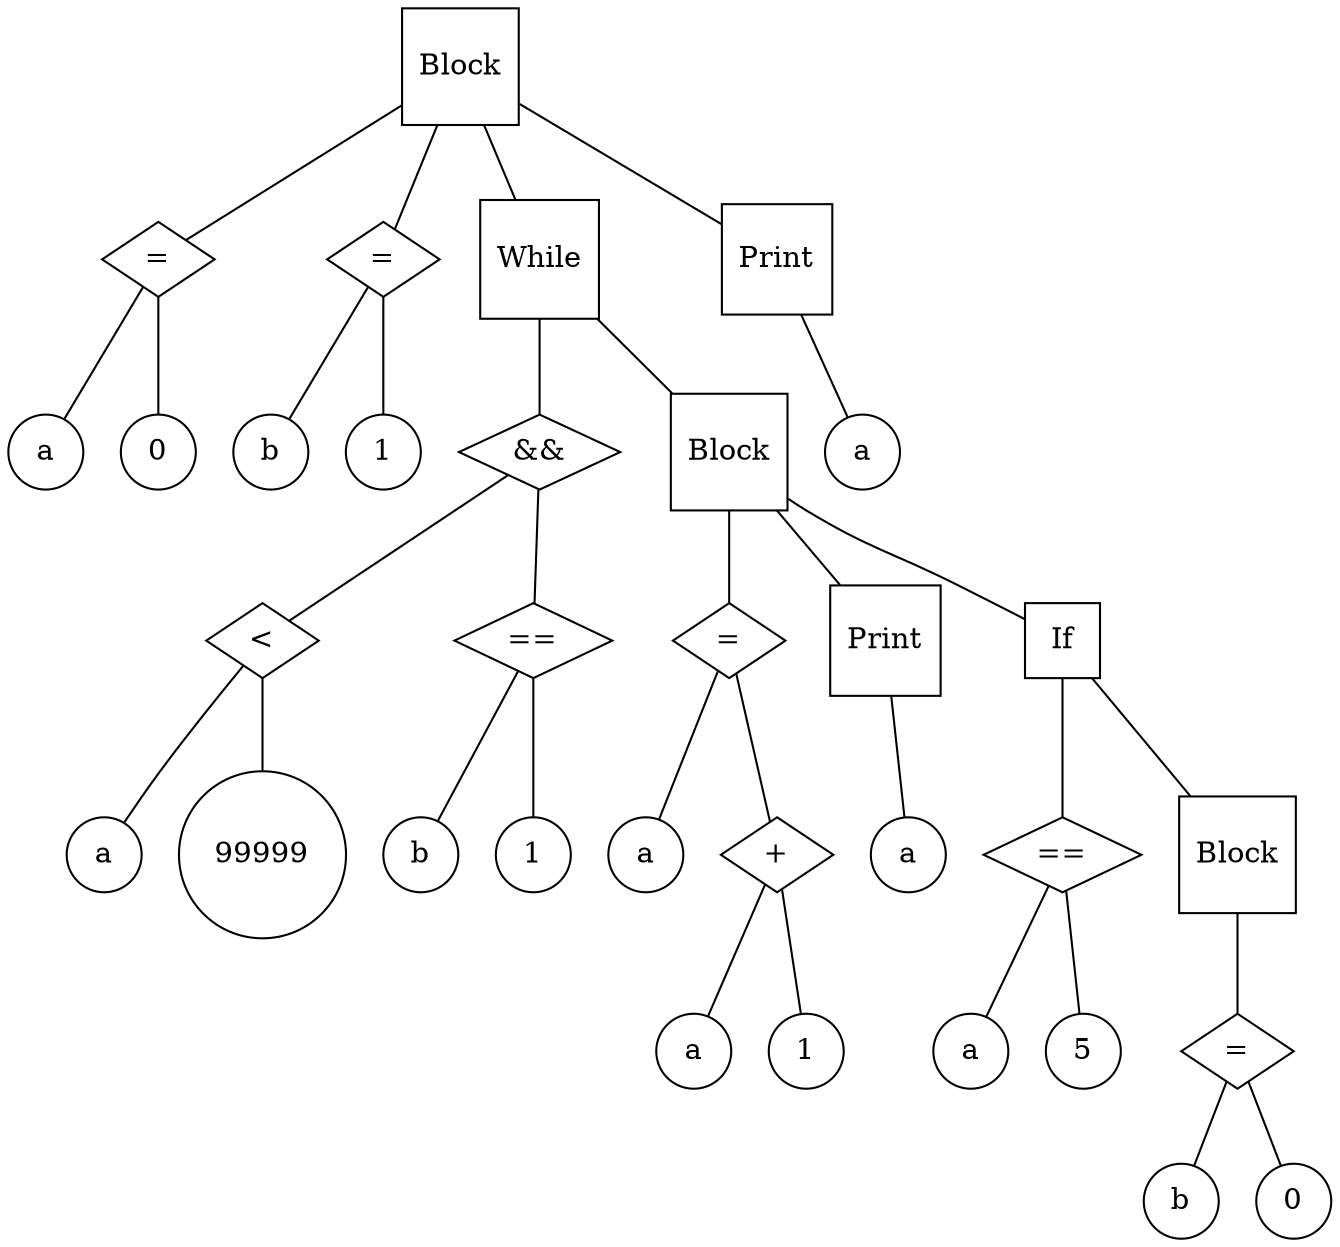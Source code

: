 graph g {
n0 [label = "Block", shape="square"]
n1 [label = "=", shape="diamond"]
n2 [label = "a", shape="circle"]
n3 [label = "0", shape="circle"]
n4 [label = "=", shape="diamond"]
n5 [label = "b", shape="circle"]
n6 [label = "1", shape="circle"]
n7 [label = "While", shape="square"]
n8 [label = "&&", shape="diamond"]
n9 [label = "<", shape="diamond"]
n10 [label = "a", shape="circle"]
n11 [label = "99999", shape="circle"]
n12 [label = "==", shape="diamond"]
n13 [label = "b", shape="circle"]
n14 [label = "1", shape="circle"]
n15 [label = "Block", shape="square"]
n16 [label = "=", shape="diamond"]
n17 [label = "a", shape="circle"]
n18 [label = "+", shape="diamond"]
n19 [label = "a", shape="circle"]
n20 [label = "1", shape="circle"]
n21 [label = "Print", shape="square"]
n22 [label = "a", shape="circle"]
n23 [label = "If", shape="square"]
n24 [label = "==", shape="diamond"]
n25 [label = "a", shape="circle"]
n26 [label = "5", shape="circle"]
n27 [label = "Block", shape="square"]
n28 [label = "=", shape="diamond"]
n29 [label = "b", shape="circle"]
n30 [label = "0", shape="circle"]
n31 [label = "Print", shape="square"]
n32 [label = "a", shape="circle"]

"n0" -- "n1" -- "n2"
"n1" -- "n3"
"n0" -- "n4" -- "n5"
"n4" -- "n6"
"n0" -- "n7" -- "n8" -- "n9" -- "n10"
"n9" -- "n11"
"n8" -- "n12" -- "n13"
"n12" -- "n14"
"n7" -- "n15" -- "n16" -- "n17"
"n16" -- "n18" -- "n19"
"n18" -- "n20"
"n15" -- "n21" -- "n22"
"n15" -- "n23" -- "n24" -- "n25"
"n24" -- "n26"
"n23" -- "n27" -- "n28" -- "n29"
"n28" -- "n30"
"n0" -- "n31" -- "n32"
}

